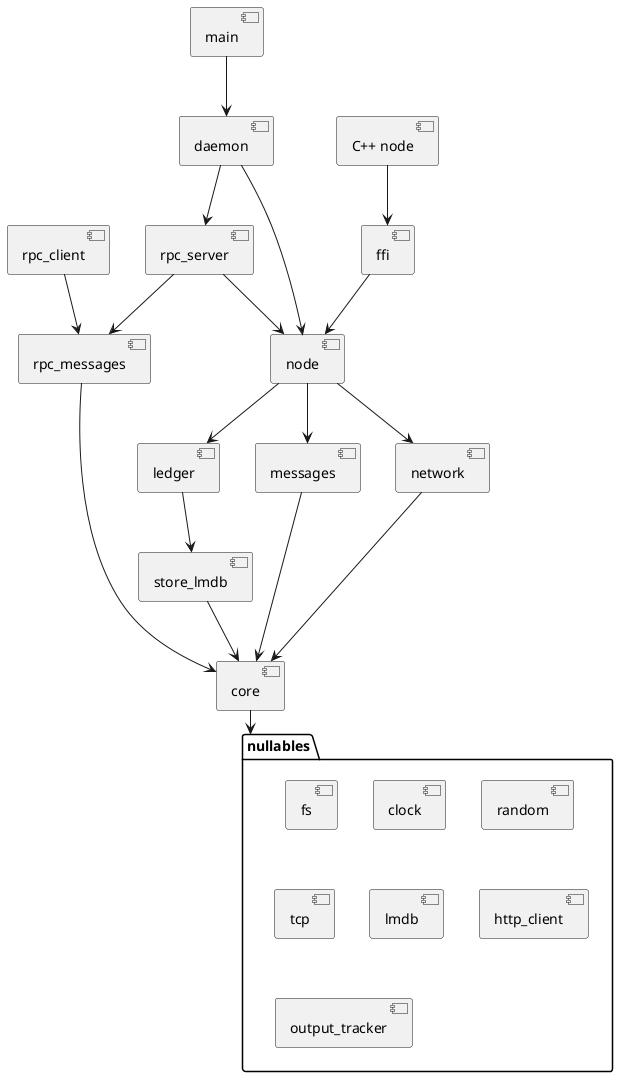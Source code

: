 @startuml "Split crates"

[core]
[ledger]
[store_lmdb]
[messages]
[network]
[daemon]
[node]
[main]
[ffi]
[C++ node]
[rpc_messages]
[rpc_server]
[rpc_client]

folder "nullables"{
[fs]
[clock]
[random]
[tcp]
[lmdb]
[http_client]
[output_tracker]
}

[C++ node] --> [ffi]
[main] --> [daemon]
[daemon] --> [node]
[daemon] --> [rpc_server]
[rpc_server] --> [node]
[rpc_server] --> [rpc_messages]
[rpc_client] --> [rpc_messages]
[rpc_messages] --> [core]
[node] --> [ledger]
[node] --> [messages]
[node] --> [network]
[messages] --> [core]
[network] --> [core]
[ledger] --> [store_lmdb]
[store_lmdb] --> [core]
[ffi] --> [node]
[core] --> "nullables"

@enduml
